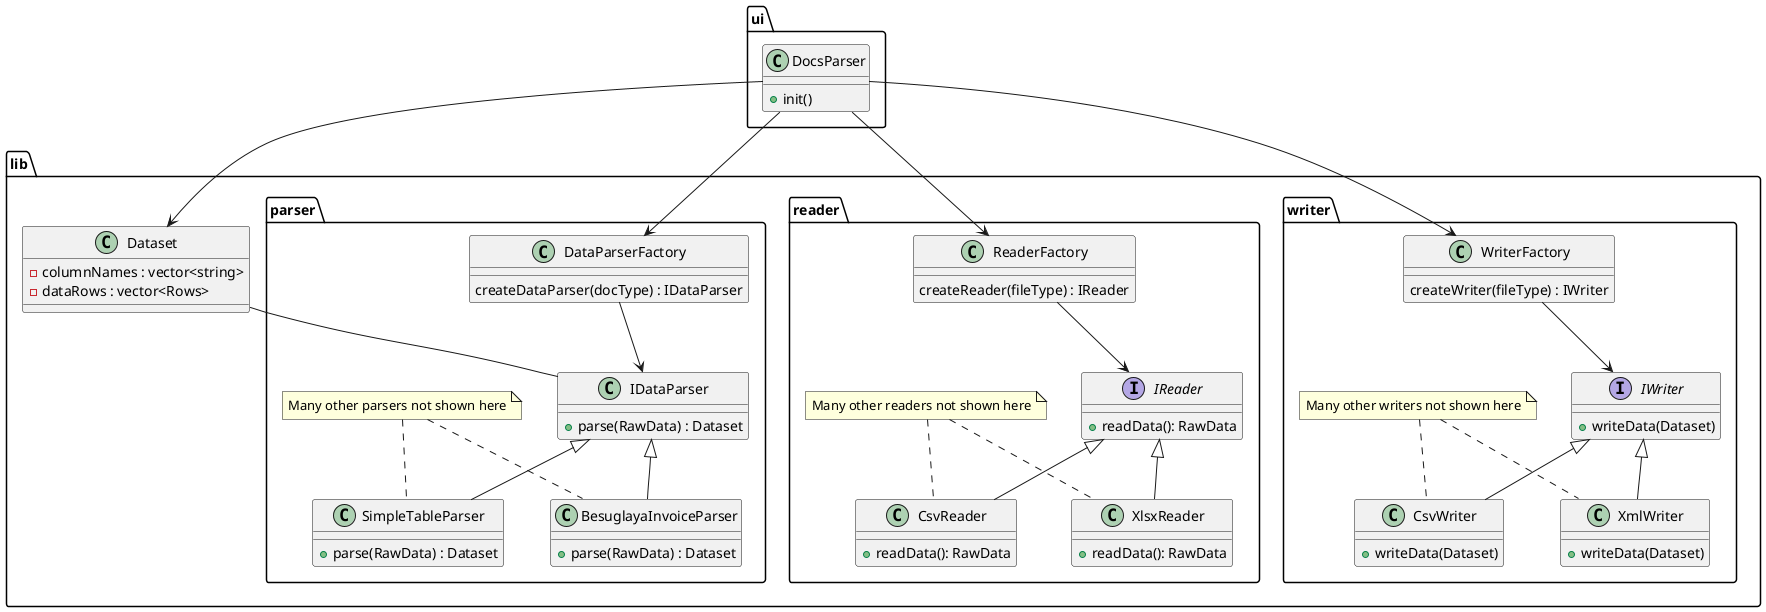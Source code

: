@startuml

package ui {
    class DocsParser
    {
        +init()
    }
}

package lib {
    class Dataset {
        -columnNames : vector<string>
        -dataRows : vector<Rows>
    }

    package parser {
        class DataParserFactory
        {
            createDataParser(docType) : IDataParser
        }

        class IDataParser {
            +parse(RawData) : Dataset
        }

        class SimpleTableParser {
            +parse(RawData) : Dataset
        }

        class BesuglayaInvoiceParser {
            +parse(RawData) : Dataset
        }

        note "Many other parsers not shown here" as N1
        N1 .. SimpleTableParser
        N1 .. BesuglayaInvoiceParser

        SimpleTableParser -up-|> IDataParser
        BesuglayaInvoiceParser -up-|> IDataParser
    }

    package writer {

        class WriterFactory {
            createWriter(fileType) : IWriter
        } 

        interface IWriter {
            +writeData(Dataset)
        }

        class CsvWriter {
            +writeData(Dataset)
        }

        class XmlWriter {
            +writeData(Dataset)
        }

        note "Many other writers not shown here" as N2
        N2 .. CsvWriter
        N2 .. XmlWriter

        CsvWriter -up-|> IWriter
        XmlWriter -up-|> IWriter
    }

    package reader {
        class ReaderFactory {
            createReader(fileType) : IReader
        } 

        interface IReader {
            +readData(): RawData
        }

        class CsvReader {
            +readData(): RawData
        }

        class XlsxReader {
            +readData(): RawData
        }

        note "Many other readers not shown here" as N3
        N3 .. CsvReader
        N3 .. XlsxReader

        CsvReader -up-|> IReader
        XlsxReader -up-|> IReader
    }

    Dataset -- IDataParser
}


ReaderFactory --> IReader
WriterFactory --> IWriter
DataParserFactory --> IDataParser

DocsParser --> DataParserFactory
DocsParser --> WriterFactory
DocsParser --> ReaderFactory
DocsParser --> Dataset

@enduml

